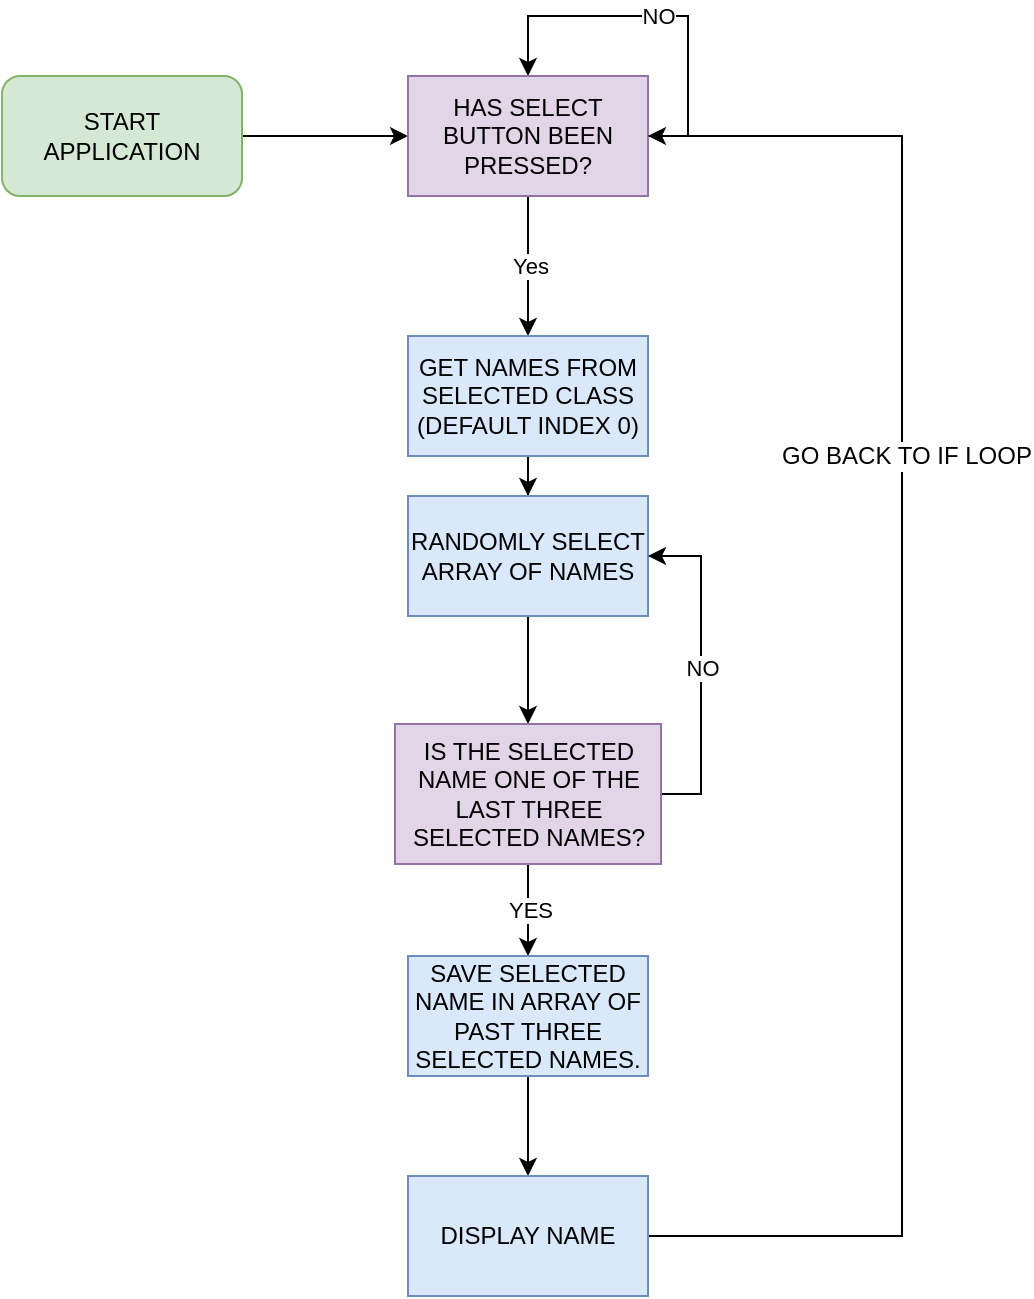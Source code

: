 <mxfile version="10.4.9" type="github"><diagram id="aVeRCtzjI89UVR7NQDhS" name="Page-1"><mxGraphModel dx="1332" dy="804" grid="1" gridSize="10" guides="1" tooltips="1" connect="1" arrows="1" fold="1" page="1" pageScale="1" pageWidth="827" pageHeight="1169" math="0" shadow="0"><root><mxCell id="0"/><mxCell id="1" parent="0"/><mxCell id="o4uieUO-G9n6Y9x_GOHk-4" style="edgeStyle=orthogonalEdgeStyle;rounded=0;orthogonalLoop=1;jettySize=auto;html=1;exitX=1;exitY=0.5;exitDx=0;exitDy=0;entryX=0;entryY=0.5;entryDx=0;entryDy=0;" edge="1" parent="1" source="o4uieUO-G9n6Y9x_GOHk-2" target="o4uieUO-G9n6Y9x_GOHk-3"><mxGeometry relative="1" as="geometry"/></mxCell><mxCell id="o4uieUO-G9n6Y9x_GOHk-2" value="START APPLICATION" style="rounded=1;whiteSpace=wrap;html=1;fillColor=#d5e8d4;strokeColor=#82b366;" vertex="1" parent="1"><mxGeometry x="90" y="190" width="120" height="60" as="geometry"/></mxCell><mxCell id="o4uieUO-G9n6Y9x_GOHk-5" value="Yes" style="edgeStyle=orthogonalEdgeStyle;rounded=0;orthogonalLoop=1;jettySize=auto;html=1;exitX=0.5;exitY=1;exitDx=0;exitDy=0;" edge="1" parent="1" source="o4uieUO-G9n6Y9x_GOHk-3"><mxGeometry relative="1" as="geometry"><mxPoint x="353" y="320" as="targetPoint"/></mxGeometry></mxCell><mxCell id="o4uieUO-G9n6Y9x_GOHk-6" value="NO" style="edgeStyle=orthogonalEdgeStyle;rounded=0;orthogonalLoop=1;jettySize=auto;html=1;exitX=1;exitY=0.5;exitDx=0;exitDy=0;entryX=0.5;entryY=0;entryDx=0;entryDy=0;" edge="1" parent="1" source="o4uieUO-G9n6Y9x_GOHk-3" target="o4uieUO-G9n6Y9x_GOHk-3"><mxGeometry relative="1" as="geometry"><mxPoint x="480" y="220" as="targetPoint"/><Array as="points"><mxPoint x="433" y="220"/><mxPoint x="433" y="160"/><mxPoint x="353" y="160"/></Array></mxGeometry></mxCell><mxCell id="o4uieUO-G9n6Y9x_GOHk-3" value="HAS SELECT BUTTON BEEN PRESSED?" style="rounded=0;whiteSpace=wrap;html=1;fillColor=#e1d5e7;strokeColor=#9673a6;" vertex="1" parent="1"><mxGeometry x="293" y="190" width="120" height="60" as="geometry"/></mxCell><mxCell id="o4uieUO-G9n6Y9x_GOHk-8" style="edgeStyle=orthogonalEdgeStyle;rounded=0;orthogonalLoop=1;jettySize=auto;html=1;" edge="1" parent="1" source="o4uieUO-G9n6Y9x_GOHk-7" target="o4uieUO-G9n6Y9x_GOHk-9"><mxGeometry relative="1" as="geometry"><mxPoint x="353" y="430" as="targetPoint"/></mxGeometry></mxCell><mxCell id="o4uieUO-G9n6Y9x_GOHk-7" value="GET NAMES FROM SELECTED CLASS (DEFAULT INDEX 0)" style="rounded=0;whiteSpace=wrap;html=1;fillColor=#dae8fc;strokeColor=#6c8ebf;" vertex="1" parent="1"><mxGeometry x="293" y="320" width="120" height="60" as="geometry"/></mxCell><mxCell id="o4uieUO-G9n6Y9x_GOHk-10" style="edgeStyle=orthogonalEdgeStyle;rounded=0;orthogonalLoop=1;jettySize=auto;html=1;" edge="1" parent="1" source="o4uieUO-G9n6Y9x_GOHk-9" target="o4uieUO-G9n6Y9x_GOHk-11"><mxGeometry relative="1" as="geometry"><mxPoint x="353" y="510" as="targetPoint"/></mxGeometry></mxCell><mxCell id="o4uieUO-G9n6Y9x_GOHk-9" value="RANDOMLY SELECT ARRAY OF NAMES" style="rounded=0;whiteSpace=wrap;html=1;fillColor=#dae8fc;strokeColor=#6c8ebf;" vertex="1" parent="1"><mxGeometry x="293" y="400" width="120" height="60" as="geometry"/></mxCell><mxCell id="o4uieUO-G9n6Y9x_GOHk-12" value="NO" style="edgeStyle=orthogonalEdgeStyle;rounded=0;orthogonalLoop=1;jettySize=auto;html=1;exitX=1;exitY=0.5;exitDx=0;exitDy=0;entryX=1;entryY=0.5;entryDx=0;entryDy=0;" edge="1" parent="1" source="o4uieUO-G9n6Y9x_GOHk-11" target="o4uieUO-G9n6Y9x_GOHk-9"><mxGeometry relative="1" as="geometry"/></mxCell><mxCell id="o4uieUO-G9n6Y9x_GOHk-13" value="YES" style="edgeStyle=orthogonalEdgeStyle;rounded=0;orthogonalLoop=1;jettySize=auto;html=1;" edge="1" parent="1" source="o4uieUO-G9n6Y9x_GOHk-11"><mxGeometry relative="1" as="geometry"><mxPoint x="353" y="630" as="targetPoint"/></mxGeometry></mxCell><mxCell id="o4uieUO-G9n6Y9x_GOHk-11" value="IS THE SELECTED NAME ONE OF THE LAST THREE SELECTED NAMES?" style="rounded=0;whiteSpace=wrap;html=1;fillColor=#e1d5e7;strokeColor=#9673a6;" vertex="1" parent="1"><mxGeometry x="286.5" y="514" width="133" height="70" as="geometry"/></mxCell><mxCell id="o4uieUO-G9n6Y9x_GOHk-17" style="edgeStyle=orthogonalEdgeStyle;rounded=0;orthogonalLoop=1;jettySize=auto;html=1;entryX=0.5;entryY=0;entryDx=0;entryDy=0;" edge="1" parent="1" source="o4uieUO-G9n6Y9x_GOHk-14" target="o4uieUO-G9n6Y9x_GOHk-16"><mxGeometry relative="1" as="geometry"/></mxCell><mxCell id="o4uieUO-G9n6Y9x_GOHk-14" value="SAVE SELECTED NAME IN ARRAY OF PAST THREE SELECTED NAMES." style="rounded=0;whiteSpace=wrap;html=1;fillColor=#dae8fc;strokeColor=#6c8ebf;" vertex="1" parent="1"><mxGeometry x="293" y="630" width="120" height="60" as="geometry"/></mxCell><mxCell id="o4uieUO-G9n6Y9x_GOHk-18" style="edgeStyle=orthogonalEdgeStyle;rounded=0;orthogonalLoop=1;jettySize=auto;html=1;entryX=1;entryY=0.5;entryDx=0;entryDy=0;" edge="1" parent="1" source="o4uieUO-G9n6Y9x_GOHk-16" target="o4uieUO-G9n6Y9x_GOHk-3"><mxGeometry relative="1" as="geometry"><mxPoint x="530" y="200" as="targetPoint"/><Array as="points"><mxPoint x="540" y="770"/><mxPoint x="540" y="220"/></Array></mxGeometry></mxCell><mxCell id="o4uieUO-G9n6Y9x_GOHk-19" value="GO BACK TO IF LOOP&lt;br&gt;" style="text;html=1;resizable=0;points=[];align=center;verticalAlign=middle;labelBackgroundColor=#ffffff;" vertex="1" connectable="0" parent="o4uieUO-G9n6Y9x_GOHk-18"><mxGeometry x="0.286" y="-2" relative="1" as="geometry"><mxPoint as="offset"/></mxGeometry></mxCell><mxCell id="o4uieUO-G9n6Y9x_GOHk-16" value="DISPLAY NAME" style="rounded=0;whiteSpace=wrap;html=1;fillColor=#dae8fc;strokeColor=#6c8ebf;" vertex="1" parent="1"><mxGeometry x="293" y="740" width="120" height="60" as="geometry"/></mxCell></root></mxGraphModel></diagram></mxfile>